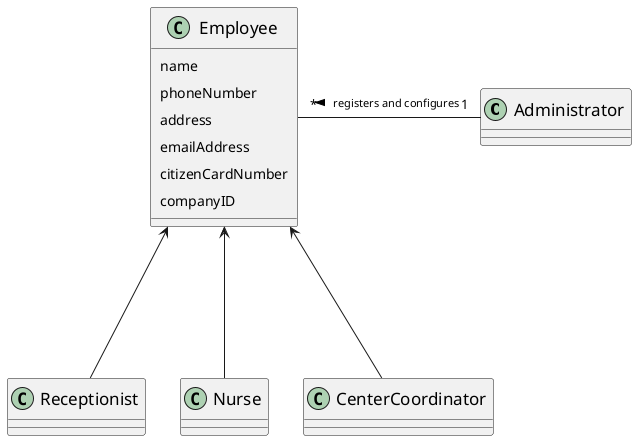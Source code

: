 @startuml
skinparam classFontSize 17
skinparam padding 4
skinparam ranksep 150

class Administrator
class Employee{
<size:14>name
<size:14>phoneNumber
<size:14>address
<size:14>emailAddress
<size:14>citizenCardNumber
<size:14>companyID
}
class Receptionist
class Nurse
class CenterCoordinator

Employee <-- CenterCoordinator
Employee <-- Nurse
Employee <-- Receptionist

Administrator "1" -left- "*" Employee : <size:11>registers and configures >

@enduml